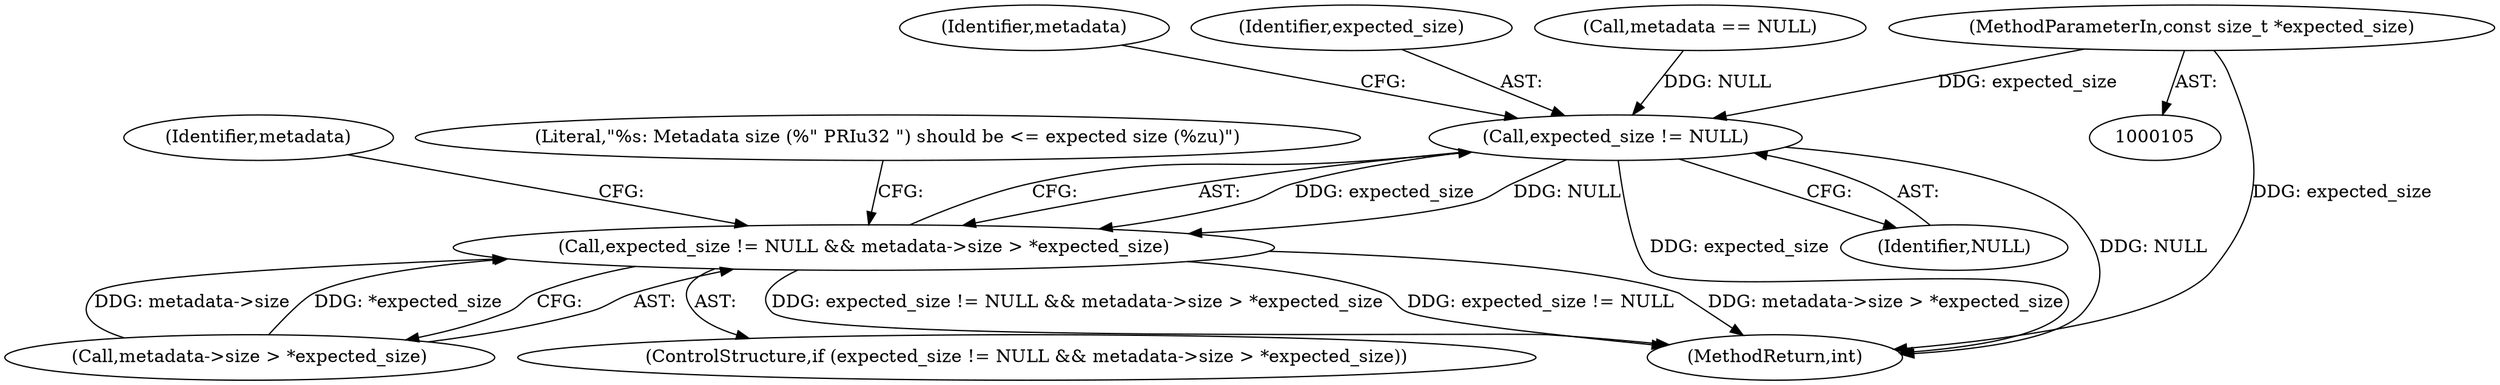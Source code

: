 digraph "0_Android_8e7a2b4d13bff03973dbad2bfb88a04296140433_0@pointer" {
"1000107" [label="(MethodParameterIn,const size_t *expected_size)"];
"1000175" [label="(Call,expected_size != NULL)"];
"1000174" [label="(Call,expected_size != NULL && metadata->size > *expected_size)"];
"1000501" [label="(MethodReturn,int)"];
"1000180" [label="(Identifier,metadata)"];
"1000176" [label="(Identifier,expected_size)"];
"1000178" [label="(Call,metadata->size > *expected_size)"];
"1000175" [label="(Call,expected_size != NULL)"];
"1000107" [label="(MethodParameterIn,const size_t *expected_size)"];
"1000174" [label="(Call,expected_size != NULL && metadata->size > *expected_size)"];
"1000198" [label="(Identifier,metadata)"];
"1000173" [label="(ControlStructure,if (expected_size != NULL && metadata->size > *expected_size))"];
"1000110" [label="(Call,metadata == NULL)"];
"1000186" [label="(Literal,\"%s: Metadata size (%\" PRIu32 \") should be <= expected size (%zu)\")"];
"1000177" [label="(Identifier,NULL)"];
"1000107" -> "1000105"  [label="AST: "];
"1000107" -> "1000501"  [label="DDG: expected_size"];
"1000107" -> "1000175"  [label="DDG: expected_size"];
"1000175" -> "1000174"  [label="AST: "];
"1000175" -> "1000177"  [label="CFG: "];
"1000176" -> "1000175"  [label="AST: "];
"1000177" -> "1000175"  [label="AST: "];
"1000180" -> "1000175"  [label="CFG: "];
"1000174" -> "1000175"  [label="CFG: "];
"1000175" -> "1000501"  [label="DDG: expected_size"];
"1000175" -> "1000501"  [label="DDG: NULL"];
"1000175" -> "1000174"  [label="DDG: expected_size"];
"1000175" -> "1000174"  [label="DDG: NULL"];
"1000110" -> "1000175"  [label="DDG: NULL"];
"1000174" -> "1000173"  [label="AST: "];
"1000174" -> "1000178"  [label="CFG: "];
"1000178" -> "1000174"  [label="AST: "];
"1000186" -> "1000174"  [label="CFG: "];
"1000198" -> "1000174"  [label="CFG: "];
"1000174" -> "1000501"  [label="DDG: metadata->size > *expected_size"];
"1000174" -> "1000501"  [label="DDG: expected_size != NULL && metadata->size > *expected_size"];
"1000174" -> "1000501"  [label="DDG: expected_size != NULL"];
"1000178" -> "1000174"  [label="DDG: metadata->size"];
"1000178" -> "1000174"  [label="DDG: *expected_size"];
}
